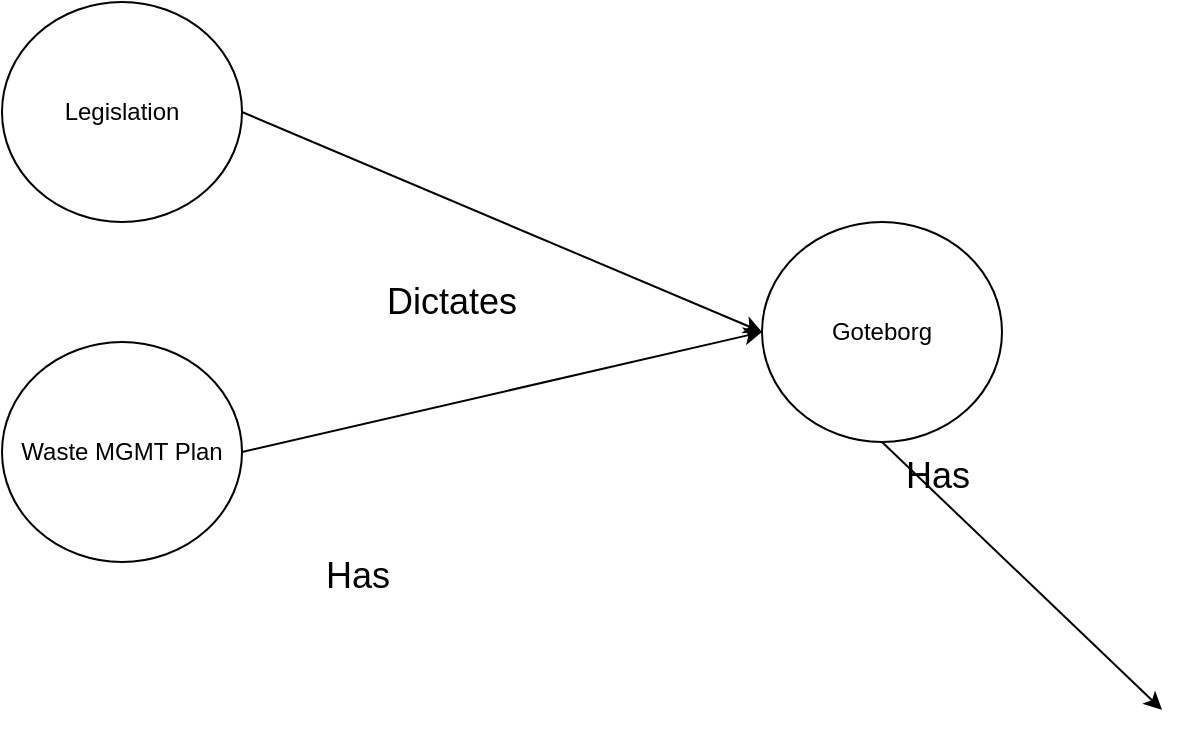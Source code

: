 <mxfile version="13.9.9" type="device"><diagram id="Tov9AP4uvuFCdQ2YzGAT" name="Page-1"><mxGraphModel dx="1618" dy="482" grid="1" gridSize="10" guides="1" tooltips="1" connect="1" arrows="1" fold="1" page="1" pageScale="1" pageWidth="850" pageHeight="1100" math="0" shadow="0"><root><mxCell id="0"/><mxCell id="1" parent="0"/><mxCell id="hF9jmXZdpV0kHLHrfJeR-1" value="Goteborg" style="ellipse;whiteSpace=wrap;html=1;" vertex="1" parent="1"><mxGeometry x="-10" y="260" width="120" height="110" as="geometry"/></mxCell><mxCell id="hF9jmXZdpV0kHLHrfJeR-2" value="Legislation" style="ellipse;whiteSpace=wrap;html=1;" vertex="1" parent="1"><mxGeometry x="-390" y="150" width="120" height="110" as="geometry"/></mxCell><mxCell id="hF9jmXZdpV0kHLHrfJeR-3" value="" style="endArrow=classic;html=1;exitX=1;exitY=0.5;exitDx=0;exitDy=0;entryX=0;entryY=0.5;entryDx=0;entryDy=0;" edge="1" parent="1" source="hF9jmXZdpV0kHLHrfJeR-8" target="hF9jmXZdpV0kHLHrfJeR-1"><mxGeometry width="50" height="50" relative="1" as="geometry"><mxPoint x="-240" y="600" as="sourcePoint"/><mxPoint x="-190" y="550" as="targetPoint"/></mxGeometry></mxCell><mxCell id="hF9jmXZdpV0kHLHrfJeR-4" value="" style="endArrow=classic;html=1;exitX=0.5;exitY=1;exitDx=0;exitDy=0;" edge="1" parent="1" source="hF9jmXZdpV0kHLHrfJeR-1"><mxGeometry width="50" height="50" relative="1" as="geometry"><mxPoint x="-170" y="680" as="sourcePoint"/><mxPoint x="190" y="503.913" as="targetPoint"/></mxGeometry></mxCell><mxCell id="hF9jmXZdpV0kHLHrfJeR-5" value="&lt;font style=&quot;font-size: 18px&quot;&gt;Dictates&lt;/font&gt;" style="text;html=1;strokeColor=none;fillColor=none;align=center;verticalAlign=middle;whiteSpace=wrap;rounded=0;" vertex="1" parent="1"><mxGeometry x="-210" y="280" width="90" height="40" as="geometry"/></mxCell><mxCell id="hF9jmXZdpV0kHLHrfJeR-6" value="&lt;font style=&quot;font-size: 18px&quot;&gt;Has&lt;/font&gt;" style="text;whiteSpace=wrap;html=1;" vertex="1" parent="1"><mxGeometry x="60" y="370" width="90" height="30" as="geometry"/></mxCell><mxCell id="hF9jmXZdpV0kHLHrfJeR-7" value="&lt;font style=&quot;font-size: 18px&quot;&gt;Has&lt;/font&gt;" style="text;whiteSpace=wrap;html=1;" vertex="1" parent="1"><mxGeometry x="-230" y="420" width="90" height="30" as="geometry"/></mxCell><mxCell id="hF9jmXZdpV0kHLHrfJeR-8" value="Waste MGMT Plan" style="ellipse;whiteSpace=wrap;html=1;" vertex="1" parent="1"><mxGeometry x="-390" y="320" width="120" height="110" as="geometry"/></mxCell><mxCell id="hF9jmXZdpV0kHLHrfJeR-9" value="" style="endArrow=classic;html=1;exitX=1;exitY=0.5;exitDx=0;exitDy=0;entryX=0;entryY=0.5;entryDx=0;entryDy=0;" edge="1" parent="1" source="hF9jmXZdpV0kHLHrfJeR-2"><mxGeometry width="50" height="50" relative="1" as="geometry"><mxPoint x="-183.0" y="325" as="sourcePoint"/><mxPoint x="-10" y="315" as="targetPoint"/></mxGeometry></mxCell></root></mxGraphModel></diagram></mxfile>